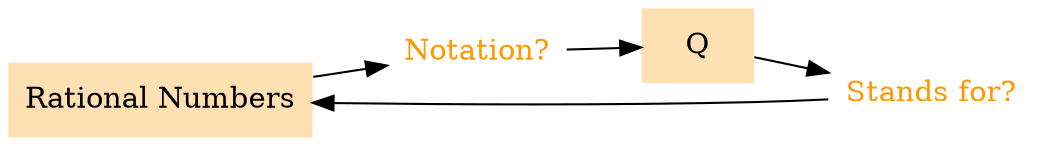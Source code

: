 digraph G {
    rankdir=LR;

    subgraph answers {
        node[shape=plaintext style=filled fillcolor="#ffe0b2"]

        rat[label="Rational Numbers"]
        not[label="Q"]
    }

    subgraph questions {
        node[shape=none fontcolor="#ff9800" height=0.1]
        qnot[label="Notation?"]
        qstand[label="Stands for?"]
    }
    
    rat -> qnot -> not
    not -> qstand -> rat
}